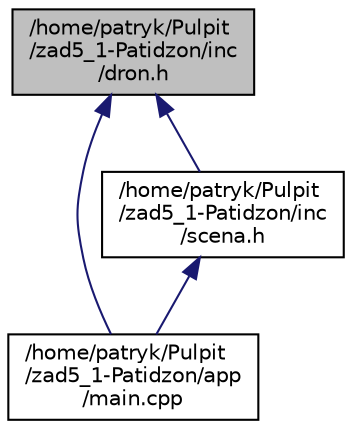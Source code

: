 digraph "/home/patryk/Pulpit/zad5_1-Patidzon/inc/dron.h"
{
 // LATEX_PDF_SIZE
  edge [fontname="Helvetica",fontsize="10",labelfontname="Helvetica",labelfontsize="10"];
  node [fontname="Helvetica",fontsize="10",shape=record];
  Node1 [label="/home/patryk/Pulpit\l/zad5_1-Patidzon/inc\l/dron.h",height=0.2,width=0.4,color="black", fillcolor="grey75", style="filled", fontcolor="black",tooltip="plik zawiera klase dron"];
  Node1 -> Node2 [dir="back",color="midnightblue",fontsize="10",style="solid"];
  Node2 [label="/home/patryk/Pulpit\l/zad5_1-Patidzon/app\l/main.cpp",height=0.2,width=0.4,color="black", fillcolor="white", style="filled",URL="$app_2main_8cpp.html",tooltip="Przykład animacji przelotu drona."];
  Node1 -> Node3 [dir="back",color="midnightblue",fontsize="10",style="solid"];
  Node3 [label="/home/patryk/Pulpit\l/zad5_1-Patidzon/inc\l/scena.h",height=0.2,width=0.4,color="black", fillcolor="white", style="filled",URL="$scena_8h.html",tooltip="plik zawiera klase scena"];
  Node3 -> Node2 [dir="back",color="midnightblue",fontsize="10",style="solid"];
}
